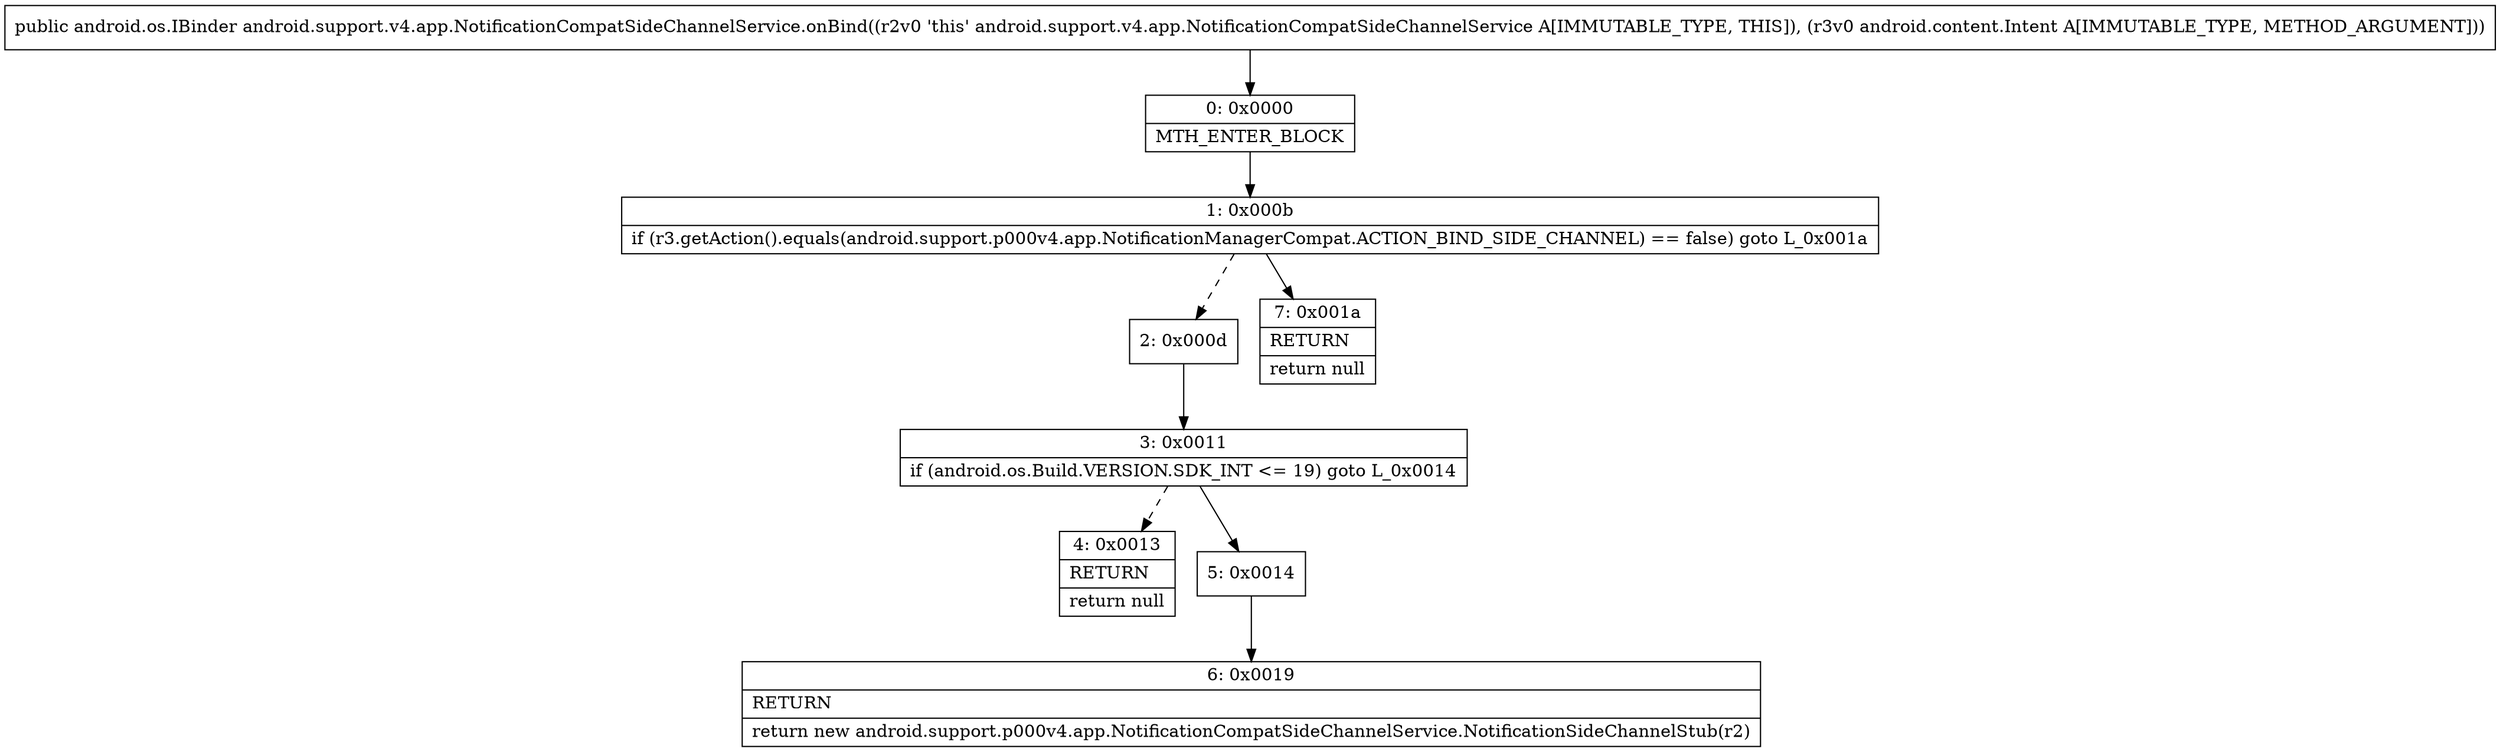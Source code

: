 digraph "CFG forandroid.support.v4.app.NotificationCompatSideChannelService.onBind(Landroid\/content\/Intent;)Landroid\/os\/IBinder;" {
Node_0 [shape=record,label="{0\:\ 0x0000|MTH_ENTER_BLOCK\l}"];
Node_1 [shape=record,label="{1\:\ 0x000b|if (r3.getAction().equals(android.support.p000v4.app.NotificationManagerCompat.ACTION_BIND_SIDE_CHANNEL) == false) goto L_0x001a\l}"];
Node_2 [shape=record,label="{2\:\ 0x000d}"];
Node_3 [shape=record,label="{3\:\ 0x0011|if (android.os.Build.VERSION.SDK_INT \<= 19) goto L_0x0014\l}"];
Node_4 [shape=record,label="{4\:\ 0x0013|RETURN\l|return null\l}"];
Node_5 [shape=record,label="{5\:\ 0x0014}"];
Node_6 [shape=record,label="{6\:\ 0x0019|RETURN\l|return new android.support.p000v4.app.NotificationCompatSideChannelService.NotificationSideChannelStub(r2)\l}"];
Node_7 [shape=record,label="{7\:\ 0x001a|RETURN\l|return null\l}"];
MethodNode[shape=record,label="{public android.os.IBinder android.support.v4.app.NotificationCompatSideChannelService.onBind((r2v0 'this' android.support.v4.app.NotificationCompatSideChannelService A[IMMUTABLE_TYPE, THIS]), (r3v0 android.content.Intent A[IMMUTABLE_TYPE, METHOD_ARGUMENT])) }"];
MethodNode -> Node_0;
Node_0 -> Node_1;
Node_1 -> Node_2[style=dashed];
Node_1 -> Node_7;
Node_2 -> Node_3;
Node_3 -> Node_4[style=dashed];
Node_3 -> Node_5;
Node_5 -> Node_6;
}

